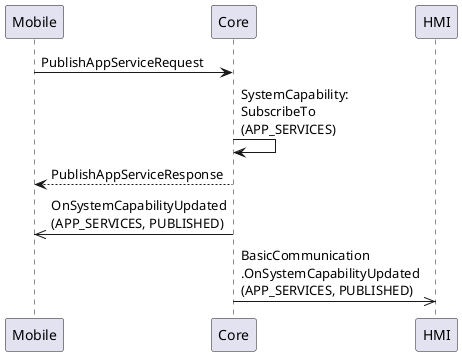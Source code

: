@startuml OnSystemCapabilityUpdated_PUBLISHED
participant Mobile
participant Core
participant HMI

Mobile -> Core : PublishAppServiceRequest
Core -> Core : SystemCapability:\nSubscribeTo\n(APP_SERVICES)
Core --> Mobile : PublishAppServiceResponse
Core ->> Mobile : OnSystemCapabilityUpdated\n(APP_SERVICES, PUBLISHED)
Core ->> HMI : BasicCommunication\n.OnSystemCapabilityUpdated\n(APP_SERVICES, PUBLISHED)

@enduml
